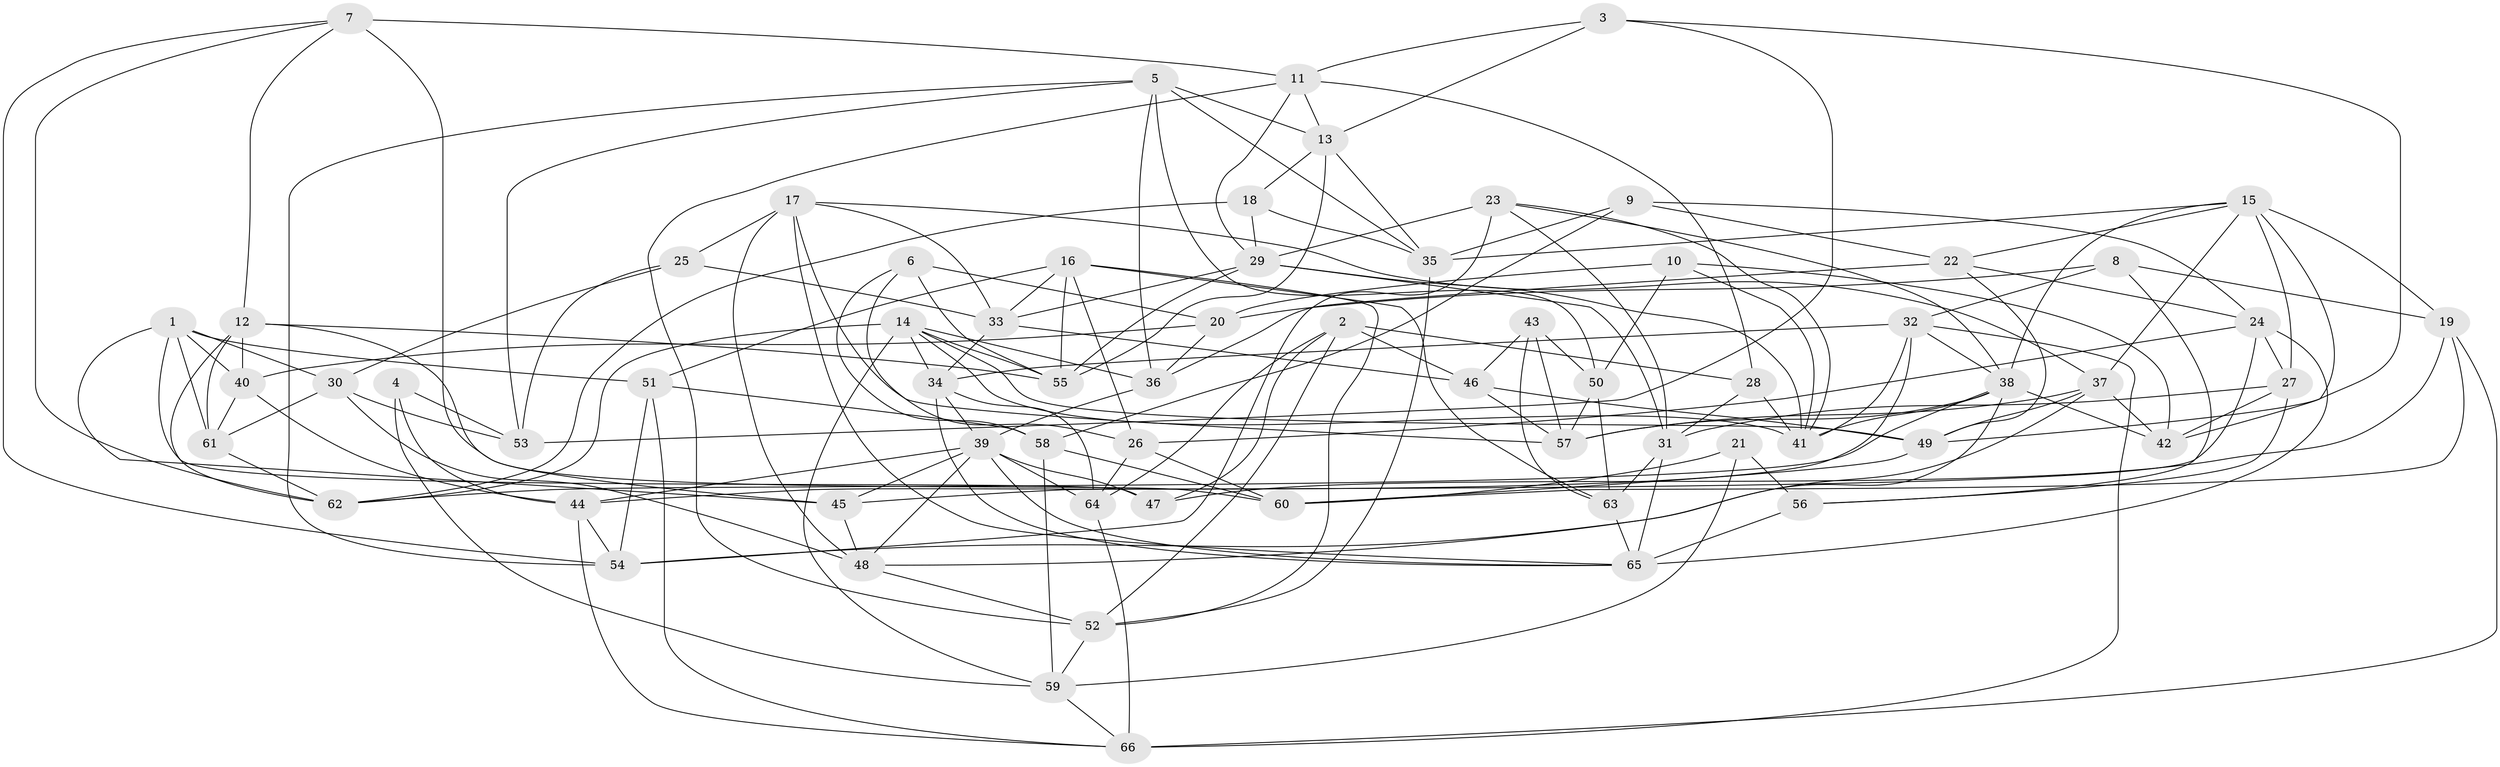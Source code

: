 // original degree distribution, {4: 1.0}
// Generated by graph-tools (version 1.1) at 2025/38/03/04/25 23:38:17]
// undirected, 66 vertices, 178 edges
graph export_dot {
  node [color=gray90,style=filled];
  1;
  2;
  3;
  4;
  5;
  6;
  7;
  8;
  9;
  10;
  11;
  12;
  13;
  14;
  15;
  16;
  17;
  18;
  19;
  20;
  21;
  22;
  23;
  24;
  25;
  26;
  27;
  28;
  29;
  30;
  31;
  32;
  33;
  34;
  35;
  36;
  37;
  38;
  39;
  40;
  41;
  42;
  43;
  44;
  45;
  46;
  47;
  48;
  49;
  50;
  51;
  52;
  53;
  54;
  55;
  56;
  57;
  58;
  59;
  60;
  61;
  62;
  63;
  64;
  65;
  66;
  1 -- 30 [weight=1.0];
  1 -- 40 [weight=1.0];
  1 -- 45 [weight=1.0];
  1 -- 47 [weight=1.0];
  1 -- 51 [weight=1.0];
  1 -- 61 [weight=1.0];
  2 -- 28 [weight=1.0];
  2 -- 46 [weight=2.0];
  2 -- 47 [weight=1.0];
  2 -- 52 [weight=1.0];
  2 -- 64 [weight=1.0];
  3 -- 11 [weight=1.0];
  3 -- 13 [weight=1.0];
  3 -- 49 [weight=1.0];
  3 -- 53 [weight=1.0];
  4 -- 44 [weight=1.0];
  4 -- 53 [weight=2.0];
  4 -- 59 [weight=1.0];
  5 -- 13 [weight=1.0];
  5 -- 35 [weight=1.0];
  5 -- 36 [weight=1.0];
  5 -- 50 [weight=1.0];
  5 -- 53 [weight=1.0];
  5 -- 54 [weight=1.0];
  6 -- 20 [weight=1.0];
  6 -- 26 [weight=1.0];
  6 -- 55 [weight=1.0];
  6 -- 58 [weight=1.0];
  7 -- 11 [weight=1.0];
  7 -- 12 [weight=1.0];
  7 -- 45 [weight=2.0];
  7 -- 54 [weight=1.0];
  7 -- 62 [weight=1.0];
  8 -- 19 [weight=1.0];
  8 -- 20 [weight=1.0];
  8 -- 32 [weight=1.0];
  8 -- 56 [weight=1.0];
  9 -- 22 [weight=1.0];
  9 -- 24 [weight=1.0];
  9 -- 35 [weight=1.0];
  9 -- 58 [weight=1.0];
  10 -- 20 [weight=1.0];
  10 -- 41 [weight=1.0];
  10 -- 42 [weight=1.0];
  10 -- 50 [weight=1.0];
  11 -- 13 [weight=1.0];
  11 -- 28 [weight=1.0];
  11 -- 29 [weight=1.0];
  11 -- 52 [weight=1.0];
  12 -- 40 [weight=1.0];
  12 -- 55 [weight=1.0];
  12 -- 60 [weight=1.0];
  12 -- 61 [weight=1.0];
  12 -- 62 [weight=1.0];
  13 -- 18 [weight=1.0];
  13 -- 35 [weight=1.0];
  13 -- 55 [weight=1.0];
  14 -- 34 [weight=1.0];
  14 -- 36 [weight=1.0];
  14 -- 41 [weight=2.0];
  14 -- 49 [weight=1.0];
  14 -- 55 [weight=1.0];
  14 -- 59 [weight=1.0];
  14 -- 62 [weight=1.0];
  15 -- 19 [weight=2.0];
  15 -- 22 [weight=1.0];
  15 -- 27 [weight=1.0];
  15 -- 35 [weight=1.0];
  15 -- 37 [weight=1.0];
  15 -- 38 [weight=1.0];
  15 -- 42 [weight=1.0];
  16 -- 26 [weight=1.0];
  16 -- 33 [weight=1.0];
  16 -- 51 [weight=1.0];
  16 -- 52 [weight=1.0];
  16 -- 55 [weight=1.0];
  16 -- 63 [weight=1.0];
  17 -- 25 [weight=1.0];
  17 -- 33 [weight=1.0];
  17 -- 37 [weight=1.0];
  17 -- 48 [weight=1.0];
  17 -- 57 [weight=1.0];
  17 -- 65 [weight=1.0];
  18 -- 29 [weight=1.0];
  18 -- 35 [weight=1.0];
  18 -- 62 [weight=1.0];
  19 -- 47 [weight=1.0];
  19 -- 60 [weight=1.0];
  19 -- 66 [weight=1.0];
  20 -- 36 [weight=1.0];
  20 -- 40 [weight=2.0];
  21 -- 56 [weight=2.0];
  21 -- 59 [weight=1.0];
  21 -- 60 [weight=1.0];
  22 -- 24 [weight=1.0];
  22 -- 36 [weight=2.0];
  22 -- 49 [weight=1.0];
  23 -- 29 [weight=2.0];
  23 -- 31 [weight=1.0];
  23 -- 38 [weight=1.0];
  23 -- 41 [weight=1.0];
  23 -- 54 [weight=1.0];
  24 -- 26 [weight=1.0];
  24 -- 27 [weight=1.0];
  24 -- 45 [weight=1.0];
  24 -- 65 [weight=1.0];
  25 -- 30 [weight=1.0];
  25 -- 33 [weight=1.0];
  25 -- 53 [weight=1.0];
  26 -- 60 [weight=1.0];
  26 -- 64 [weight=2.0];
  27 -- 31 [weight=1.0];
  27 -- 42 [weight=2.0];
  27 -- 56 [weight=1.0];
  28 -- 31 [weight=1.0];
  28 -- 41 [weight=1.0];
  29 -- 31 [weight=1.0];
  29 -- 33 [weight=1.0];
  29 -- 41 [weight=1.0];
  29 -- 55 [weight=1.0];
  30 -- 48 [weight=1.0];
  30 -- 53 [weight=1.0];
  30 -- 61 [weight=2.0];
  31 -- 63 [weight=1.0];
  31 -- 65 [weight=1.0];
  32 -- 34 [weight=1.0];
  32 -- 38 [weight=1.0];
  32 -- 41 [weight=1.0];
  32 -- 44 [weight=1.0];
  32 -- 66 [weight=1.0];
  33 -- 34 [weight=1.0];
  33 -- 46 [weight=1.0];
  34 -- 39 [weight=1.0];
  34 -- 64 [weight=1.0];
  34 -- 65 [weight=1.0];
  35 -- 52 [weight=1.0];
  36 -- 39 [weight=1.0];
  37 -- 42 [weight=1.0];
  37 -- 49 [weight=1.0];
  37 -- 54 [weight=1.0];
  37 -- 57 [weight=1.0];
  38 -- 41 [weight=1.0];
  38 -- 42 [weight=1.0];
  38 -- 48 [weight=1.0];
  38 -- 57 [weight=1.0];
  38 -- 62 [weight=1.0];
  39 -- 44 [weight=1.0];
  39 -- 45 [weight=1.0];
  39 -- 47 [weight=1.0];
  39 -- 48 [weight=1.0];
  39 -- 64 [weight=1.0];
  39 -- 65 [weight=1.0];
  40 -- 44 [weight=1.0];
  40 -- 61 [weight=1.0];
  43 -- 46 [weight=1.0];
  43 -- 50 [weight=1.0];
  43 -- 57 [weight=1.0];
  43 -- 63 [weight=1.0];
  44 -- 54 [weight=1.0];
  44 -- 66 [weight=1.0];
  45 -- 48 [weight=1.0];
  46 -- 49 [weight=1.0];
  46 -- 57 [weight=1.0];
  48 -- 52 [weight=1.0];
  49 -- 60 [weight=1.0];
  50 -- 57 [weight=1.0];
  50 -- 63 [weight=2.0];
  51 -- 54 [weight=1.0];
  51 -- 58 [weight=2.0];
  51 -- 66 [weight=1.0];
  52 -- 59 [weight=1.0];
  56 -- 65 [weight=2.0];
  58 -- 59 [weight=1.0];
  58 -- 60 [weight=1.0];
  59 -- 66 [weight=1.0];
  61 -- 62 [weight=1.0];
  63 -- 65 [weight=1.0];
  64 -- 66 [weight=1.0];
}
